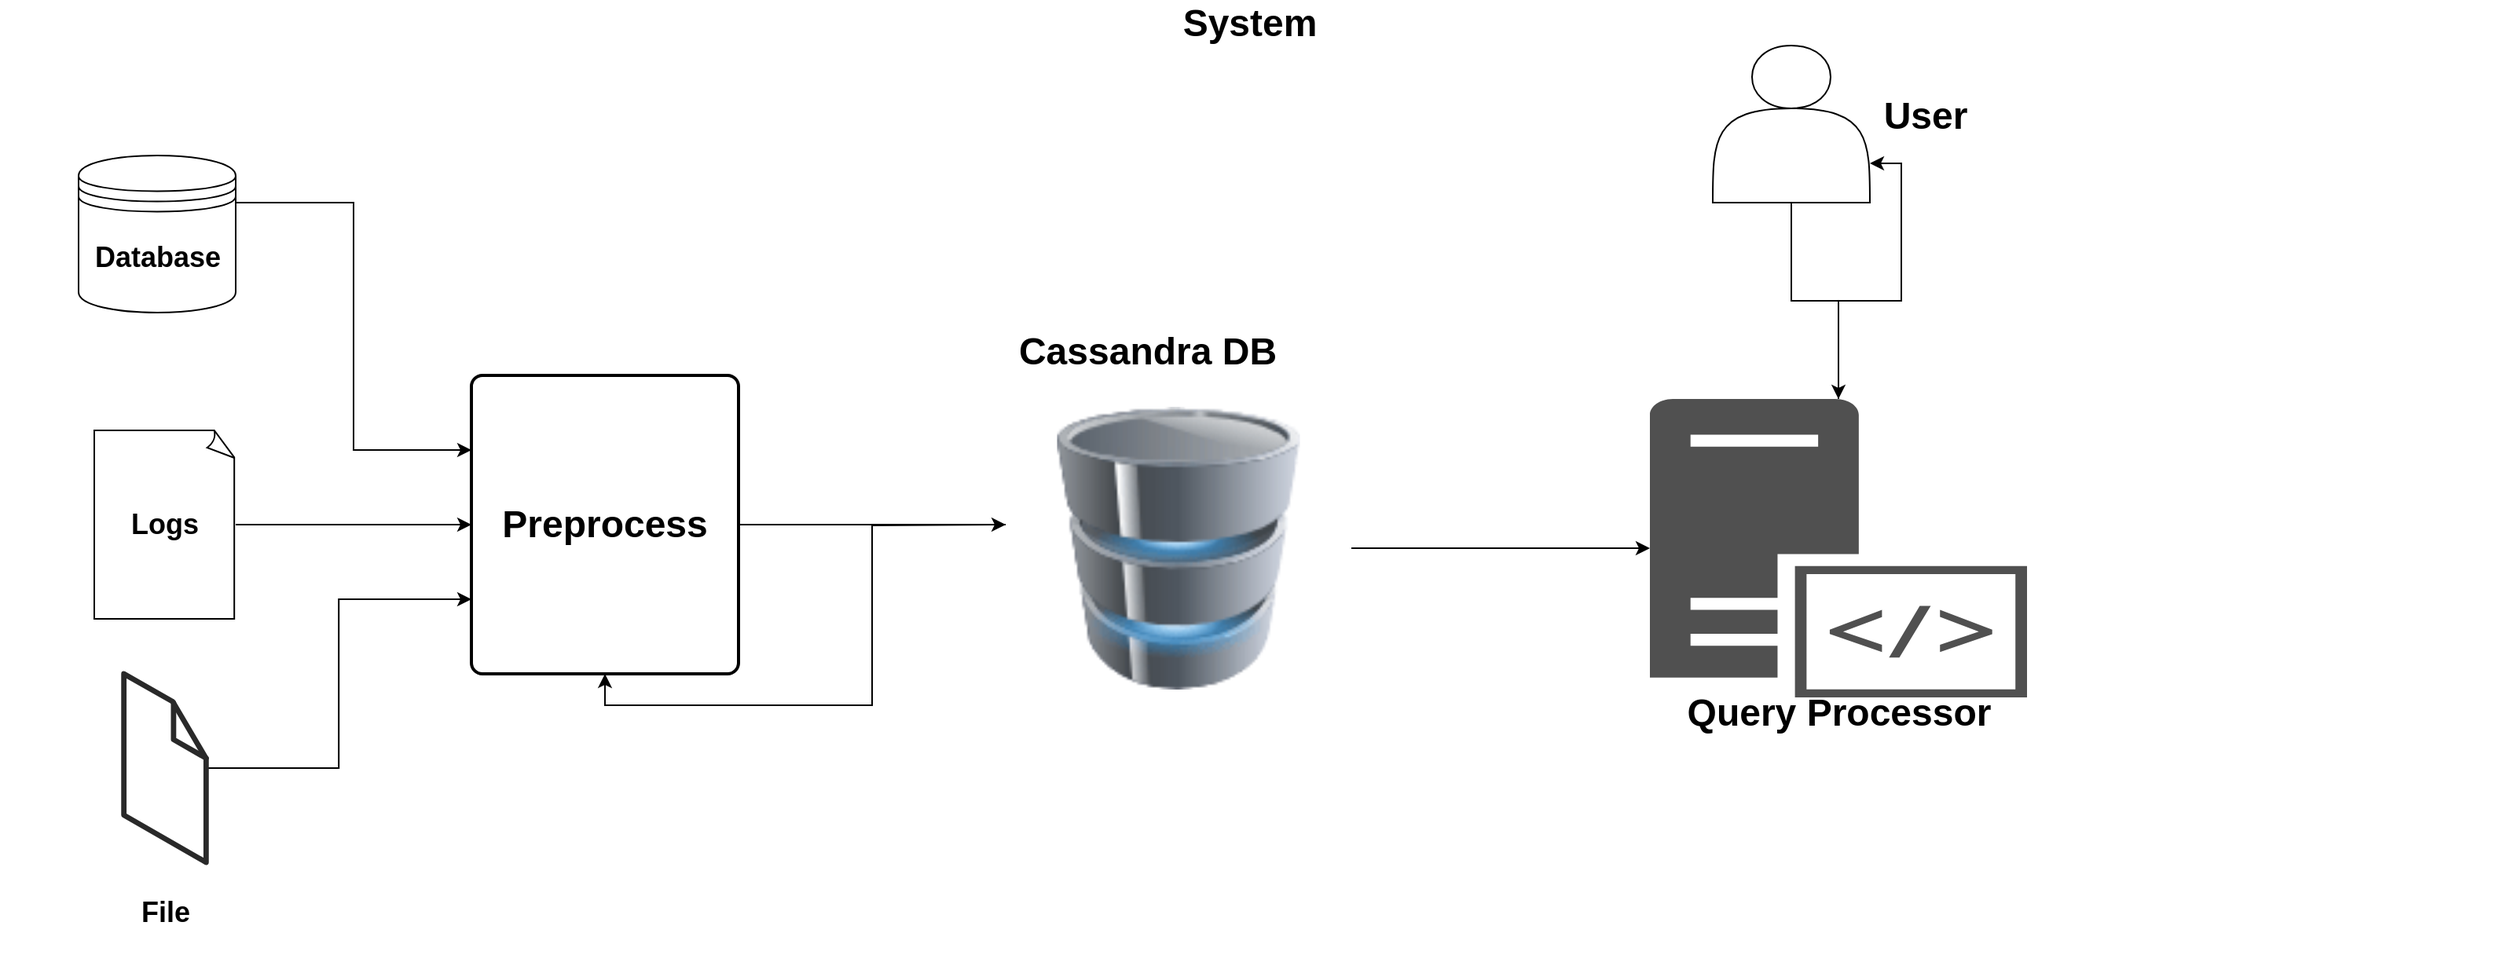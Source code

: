 <mxfile version="13.7.2" type="github">
  <diagram name="Page-1" id="74b105a0-9070-1c63-61bc-23e55f88626e">
    <mxGraphModel dx="2658" dy="1245" grid="1" gridSize="10" guides="1" tooltips="1" connect="1" arrows="1" fold="1" page="1" pageScale="1.5" pageWidth="1169" pageHeight="826" background="none" math="0" shadow="0">
      <root>
        <mxCell id="0" style=";html=1;" />
        <mxCell id="1" style=";html=1;" parent="0" />
        <mxCell id="10b056a9c633e61c-30" value="&lt;div&gt;System&lt;/div&gt;&lt;div&gt;&lt;br&gt;&lt;/div&gt;" style="text;strokeColor=none;fillColor=none;html=1;fontSize=24;fontStyle=1;verticalAlign=middle;align=center;" parent="1" vertex="1">
          <mxGeometry x="80" y="40" width="1590" height="40" as="geometry" />
        </mxCell>
        <mxCell id="iS9ksDo8VoEOygj84Fem-13" style="edgeStyle=orthogonalEdgeStyle;rounded=0;orthogonalLoop=1;jettySize=auto;html=1;exitX=1;exitY=0.3;exitDx=0;exitDy=0;entryX=0;entryY=0.25;entryDx=0;entryDy=0;" edge="1" parent="1" source="iS9ksDo8VoEOygj84Fem-2" target="iS9ksDo8VoEOygj84Fem-10">
          <mxGeometry relative="1" as="geometry" />
        </mxCell>
        <mxCell id="iS9ksDo8VoEOygj84Fem-2" value="" style="shape=datastore;whiteSpace=wrap;html=1;" vertex="1" parent="1">
          <mxGeometry x="130" y="130" width="100" height="100" as="geometry" />
        </mxCell>
        <mxCell id="iS9ksDo8VoEOygj84Fem-20" style="edgeStyle=orthogonalEdgeStyle;rounded=0;orthogonalLoop=1;jettySize=auto;html=1;" edge="1" parent="1" source="iS9ksDo8VoEOygj84Fem-3" target="iS9ksDo8VoEOygj84Fem-8">
          <mxGeometry relative="1" as="geometry" />
        </mxCell>
        <mxCell id="iS9ksDo8VoEOygj84Fem-3" value="" style="shape=actor;whiteSpace=wrap;html=1;" vertex="1" parent="1">
          <mxGeometry x="1170" y="60" width="100" height="100" as="geometry" />
        </mxCell>
        <mxCell id="iS9ksDo8VoEOygj84Fem-14" style="edgeStyle=orthogonalEdgeStyle;rounded=0;orthogonalLoop=1;jettySize=auto;html=1;exitX=1;exitY=0.5;exitDx=0;exitDy=0;exitPerimeter=0;entryX=0;entryY=0.5;entryDx=0;entryDy=0;" edge="1" parent="1" source="iS9ksDo8VoEOygj84Fem-5" target="iS9ksDo8VoEOygj84Fem-10">
          <mxGeometry relative="1" as="geometry" />
        </mxCell>
        <mxCell id="iS9ksDo8VoEOygj84Fem-5" value="&lt;h2&gt;Logs&lt;/h2&gt;" style="whiteSpace=wrap;html=1;shape=mxgraph.basic.document" vertex="1" parent="1">
          <mxGeometry x="140" y="305" width="90" height="120" as="geometry" />
        </mxCell>
        <mxCell id="iS9ksDo8VoEOygj84Fem-15" style="edgeStyle=orthogonalEdgeStyle;rounded=0;orthogonalLoop=1;jettySize=auto;html=1;entryX=0;entryY=0.75;entryDx=0;entryDy=0;" edge="1" parent="1" source="iS9ksDo8VoEOygj84Fem-6" target="iS9ksDo8VoEOygj84Fem-10">
          <mxGeometry relative="1" as="geometry" />
        </mxCell>
        <mxCell id="iS9ksDo8VoEOygj84Fem-6" value="&lt;h2&gt;File&lt;/h2&gt;" style="verticalLabelPosition=bottom;html=1;verticalAlign=top;strokeWidth=1;align=center;outlineConnect=0;dashed=0;outlineConnect=0;shape=mxgraph.aws3d.file;aspect=fixed;strokeColor=#292929;" vertex="1" parent="1">
          <mxGeometry x="158.83" y="460" width="52.35" height="120" as="geometry" />
        </mxCell>
        <mxCell id="iS9ksDo8VoEOygj84Fem-21" style="edgeStyle=orthogonalEdgeStyle;rounded=0;orthogonalLoop=1;jettySize=auto;html=1;entryX=1;entryY=0.75;entryDx=0;entryDy=0;" edge="1" parent="1" source="iS9ksDo8VoEOygj84Fem-8" target="iS9ksDo8VoEOygj84Fem-3">
          <mxGeometry relative="1" as="geometry" />
        </mxCell>
        <mxCell id="iS9ksDo8VoEOygj84Fem-8" value="" style="pointerEvents=1;shadow=0;dashed=0;html=1;strokeColor=none;fillColor=#505050;labelPosition=center;verticalLabelPosition=bottom;verticalAlign=top;outlineConnect=0;align=center;shape=mxgraph.office.servers.server_side_code;" vertex="1" parent="1">
          <mxGeometry x="1130" y="285" width="240" height="190" as="geometry" />
        </mxCell>
        <mxCell id="iS9ksDo8VoEOygj84Fem-18" style="edgeStyle=orthogonalEdgeStyle;rounded=0;orthogonalLoop=1;jettySize=auto;html=1;entryX=0.5;entryY=1;entryDx=0;entryDy=0;" edge="1" parent="1" target="iS9ksDo8VoEOygj84Fem-10">
          <mxGeometry relative="1" as="geometry">
            <mxPoint x="720" y="365" as="sourcePoint" />
          </mxGeometry>
        </mxCell>
        <mxCell id="iS9ksDo8VoEOygj84Fem-16" style="edgeStyle=orthogonalEdgeStyle;rounded=0;orthogonalLoop=1;jettySize=auto;html=1;" edge="1" parent="1" source="iS9ksDo8VoEOygj84Fem-10">
          <mxGeometry relative="1" as="geometry">
            <mxPoint x="720" y="365" as="targetPoint" />
          </mxGeometry>
        </mxCell>
        <mxCell id="iS9ksDo8VoEOygj84Fem-10" value="&lt;h1&gt;Preprocess&lt;/h1&gt;" style="rounded=1;whiteSpace=wrap;html=1;absoluteArcSize=1;arcSize=14;strokeWidth=2;" vertex="1" parent="1">
          <mxGeometry x="380" y="270" width="170" height="190" as="geometry" />
        </mxCell>
        <mxCell id="iS9ksDo8VoEOygj84Fem-17" value="&lt;h1&gt;Cassandra DB&lt;/h1&gt;" style="text;html=1;align=center;verticalAlign=middle;resizable=0;points=[];autosize=1;" vertex="1" parent="1">
          <mxGeometry x="720" y="230" width="180" height="50" as="geometry" />
        </mxCell>
        <mxCell id="iS9ksDo8VoEOygj84Fem-23" value="&lt;h1&gt;Query Processor&lt;/h1&gt;" style="text;html=1;align=center;verticalAlign=middle;resizable=0;points=[];autosize=1;" vertex="1" parent="1">
          <mxGeometry x="1145" y="460" width="210" height="50" as="geometry" />
        </mxCell>
        <mxCell id="iS9ksDo8VoEOygj84Fem-24" value="&lt;h1&gt;User&lt;/h1&gt;" style="text;html=1;align=center;verticalAlign=middle;resizable=0;points=[];autosize=1;" vertex="1" parent="1">
          <mxGeometry x="1270" y="80" width="70" height="50" as="geometry" />
        </mxCell>
        <mxCell id="iS9ksDo8VoEOygj84Fem-26" style="edgeStyle=orthogonalEdgeStyle;rounded=0;orthogonalLoop=1;jettySize=auto;html=1;" edge="1" parent="1" source="iS9ksDo8VoEOygj84Fem-25" target="iS9ksDo8VoEOygj84Fem-8">
          <mxGeometry relative="1" as="geometry" />
        </mxCell>
        <mxCell id="iS9ksDo8VoEOygj84Fem-25" value="" style="image;html=1;image=img/lib/clip_art/computers/Database_128x128.png" vertex="1" parent="1">
          <mxGeometry x="720" y="290" width="220" height="180" as="geometry" />
        </mxCell>
        <mxCell id="iS9ksDo8VoEOygj84Fem-27" value="&lt;h2&gt;Database&lt;/h2&gt;" style="text;html=1;align=center;verticalAlign=middle;resizable=0;points=[];autosize=1;" vertex="1" parent="1">
          <mxGeometry x="130" y="170" width="100" height="50" as="geometry" />
        </mxCell>
      </root>
    </mxGraphModel>
  </diagram>
</mxfile>
